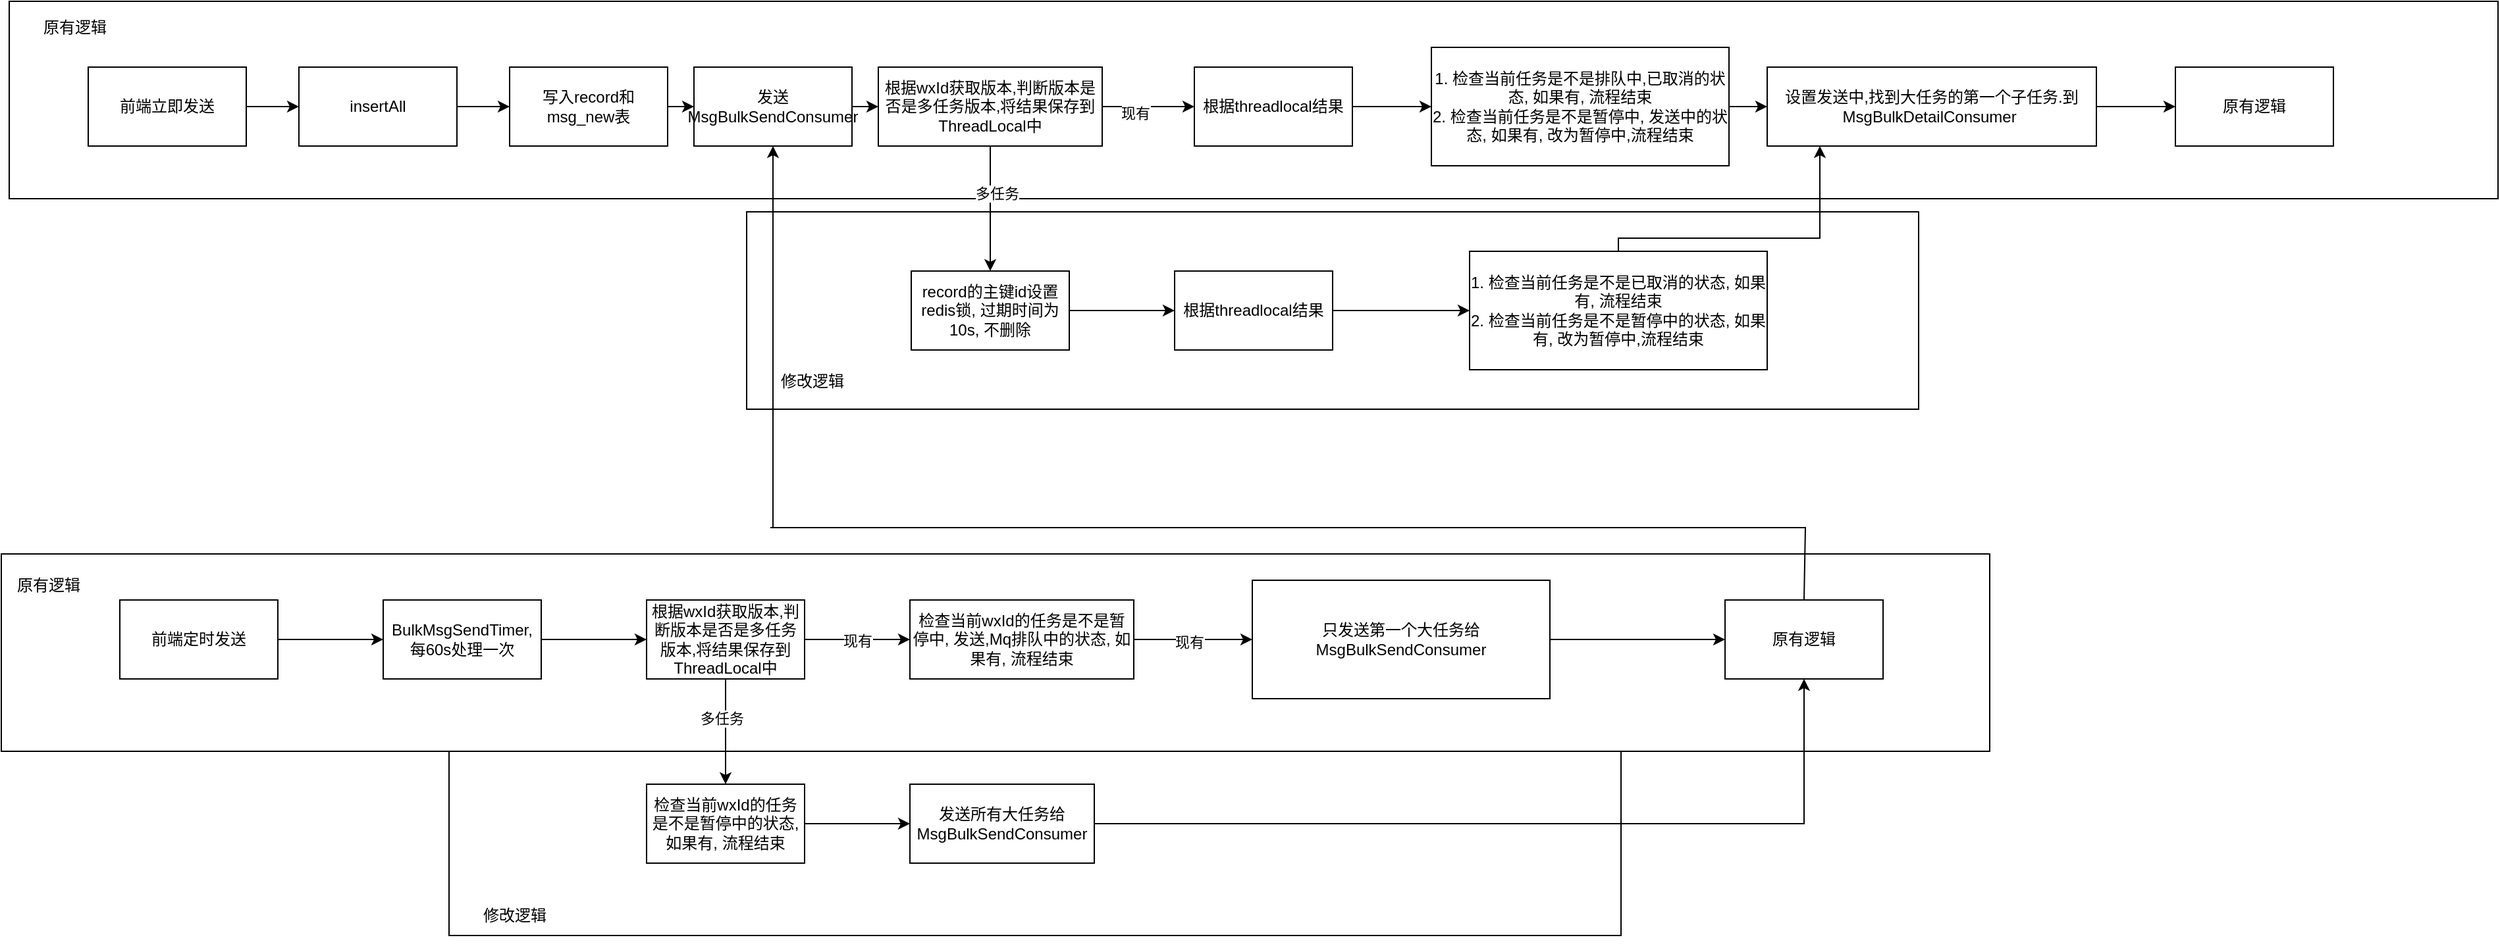 <mxfile version="21.7.1" type="github">
  <diagram name="第 1 页" id="apNaEhyamkYL7sytxcvm">
    <mxGraphModel dx="2985" dy="1558" grid="0" gridSize="10" guides="0" tooltips="1" connect="1" arrows="1" fold="1" page="0" pageScale="1" pageWidth="1169" pageHeight="827" math="0" shadow="0">
      <root>
        <mxCell id="0" />
        <mxCell id="1" parent="0" />
        <mxCell id="iOnOOWXSFDz_phXrUZbb-76" value="" style="rounded=0;whiteSpace=none;html=1;" vertex="1" parent="1">
          <mxGeometry x="394" y="680" width="890" height="140" as="geometry" />
        </mxCell>
        <mxCell id="iOnOOWXSFDz_phXrUZbb-73" value="" style="rounded=0;whiteSpace=none;html=1;" vertex="1" parent="1">
          <mxGeometry x="54" y="530" width="1510" height="150" as="geometry" />
        </mxCell>
        <mxCell id="iOnOOWXSFDz_phXrUZbb-26" value="" style="rounded=0;whiteSpace=none;html=1;" vertex="1" parent="1">
          <mxGeometry x="60" y="110" width="1890" height="150" as="geometry" />
        </mxCell>
        <mxCell id="iOnOOWXSFDz_phXrUZbb-25" value="" style="rounded=0;whiteSpace=none;html=1;" vertex="1" parent="1">
          <mxGeometry x="620" y="270" width="890" height="150" as="geometry" />
        </mxCell>
        <mxCell id="iOnOOWXSFDz_phXrUZbb-3" value="" style="edgeStyle=orthogonalEdgeStyle;rounded=0;orthogonalLoop=1;jettySize=auto;html=1;" edge="1" parent="1" source="iOnOOWXSFDz_phXrUZbb-1" target="iOnOOWXSFDz_phXrUZbb-2">
          <mxGeometry relative="1" as="geometry" />
        </mxCell>
        <mxCell id="iOnOOWXSFDz_phXrUZbb-1" value="前端立即发送" style="rounded=0;whiteSpace=wrap;html=1;" vertex="1" parent="1">
          <mxGeometry x="120" y="160" width="120" height="60" as="geometry" />
        </mxCell>
        <mxCell id="iOnOOWXSFDz_phXrUZbb-5" value="" style="edgeStyle=orthogonalEdgeStyle;rounded=0;orthogonalLoop=1;jettySize=auto;html=1;" edge="1" parent="1" source="iOnOOWXSFDz_phXrUZbb-2" target="iOnOOWXSFDz_phXrUZbb-4">
          <mxGeometry relative="1" as="geometry" />
        </mxCell>
        <mxCell id="iOnOOWXSFDz_phXrUZbb-2" value="insertAll" style="whiteSpace=wrap;html=1;rounded=0;" vertex="1" parent="1">
          <mxGeometry x="280" y="160" width="120" height="60" as="geometry" />
        </mxCell>
        <mxCell id="iOnOOWXSFDz_phXrUZbb-50" value="" style="edgeStyle=orthogonalEdgeStyle;rounded=0;orthogonalLoop=1;jettySize=auto;html=1;" edge="1" parent="1" source="iOnOOWXSFDz_phXrUZbb-4" target="iOnOOWXSFDz_phXrUZbb-49">
          <mxGeometry relative="1" as="geometry" />
        </mxCell>
        <mxCell id="iOnOOWXSFDz_phXrUZbb-4" value="写入record和msg_new表" style="whiteSpace=wrap;html=1;rounded=0;" vertex="1" parent="1">
          <mxGeometry x="440" y="160" width="120" height="60" as="geometry" />
        </mxCell>
        <mxCell id="iOnOOWXSFDz_phXrUZbb-24" value="" style="edgeStyle=orthogonalEdgeStyle;rounded=0;orthogonalLoop=1;jettySize=auto;html=1;" edge="1" parent="1" source="iOnOOWXSFDz_phXrUZbb-6" target="iOnOOWXSFDz_phXrUZbb-23">
          <mxGeometry relative="1" as="geometry" />
        </mxCell>
        <mxCell id="iOnOOWXSFDz_phXrUZbb-42" value="多任务" style="edgeLabel;html=1;align=center;verticalAlign=middle;resizable=0;points=[];" vertex="1" connectable="0" parent="iOnOOWXSFDz_phXrUZbb-24">
          <mxGeometry x="-0.239" y="5" relative="1" as="geometry">
            <mxPoint as="offset" />
          </mxGeometry>
        </mxCell>
        <mxCell id="iOnOOWXSFDz_phXrUZbb-53" value="" style="edgeStyle=orthogonalEdgeStyle;rounded=0;orthogonalLoop=1;jettySize=auto;html=1;" edge="1" parent="1" source="iOnOOWXSFDz_phXrUZbb-6" target="iOnOOWXSFDz_phXrUZbb-52">
          <mxGeometry relative="1" as="geometry" />
        </mxCell>
        <mxCell id="iOnOOWXSFDz_phXrUZbb-54" value="现有" style="edgeLabel;html=1;align=center;verticalAlign=middle;resizable=0;points=[];" vertex="1" connectable="0" parent="iOnOOWXSFDz_phXrUZbb-53">
          <mxGeometry x="-0.302" y="-5" relative="1" as="geometry">
            <mxPoint as="offset" />
          </mxGeometry>
        </mxCell>
        <mxCell id="iOnOOWXSFDz_phXrUZbb-6" value="根据wxId获取版本,判断版本是否是多任务版本,将结果保存到ThreadLocal中" style="whiteSpace=wrap;html=1;rounded=0;" vertex="1" parent="1">
          <mxGeometry x="720" y="160" width="170" height="60" as="geometry" />
        </mxCell>
        <mxCell id="iOnOOWXSFDz_phXrUZbb-12" value="" style="edgeStyle=orthogonalEdgeStyle;rounded=0;orthogonalLoop=1;jettySize=auto;html=1;" edge="1" parent="1" source="iOnOOWXSFDz_phXrUZbb-9" target="iOnOOWXSFDz_phXrUZbb-11">
          <mxGeometry relative="1" as="geometry">
            <Array as="points">
              <mxPoint x="1282" y="290" />
              <mxPoint x="1435" y="290" />
            </Array>
          </mxGeometry>
        </mxCell>
        <mxCell id="iOnOOWXSFDz_phXrUZbb-9" value="1. 检查当前任务是不是已取消的状态, 如果有, 流程结束&lt;br&gt;2. 检查当前任务是不是暂停中的状态, 如果有, 改为暂停中,流程结束" style="whiteSpace=wrap;html=1;rounded=0;" vertex="1" parent="1">
          <mxGeometry x="1169" y="300" width="226" height="90" as="geometry" />
        </mxCell>
        <mxCell id="iOnOOWXSFDz_phXrUZbb-22" value="" style="edgeStyle=orthogonalEdgeStyle;rounded=0;orthogonalLoop=1;jettySize=auto;html=1;" edge="1" parent="1" source="iOnOOWXSFDz_phXrUZbb-11" target="iOnOOWXSFDz_phXrUZbb-21">
          <mxGeometry relative="1" as="geometry" />
        </mxCell>
        <mxCell id="iOnOOWXSFDz_phXrUZbb-11" value="设置发送中,找到大任务的第一个子任务.到MsgBulkDetailConsumer&lt;span style=&quot;background-color: initial;&quot;&gt;&amp;nbsp;&lt;/span&gt;" style="whiteSpace=wrap;html=1;rounded=0;" vertex="1" parent="1">
          <mxGeometry x="1395" y="160" width="250" height="60" as="geometry" />
        </mxCell>
        <mxCell id="iOnOOWXSFDz_phXrUZbb-14" value="" style="edgeStyle=orthogonalEdgeStyle;rounded=0;orthogonalLoop=1;jettySize=auto;html=1;" edge="1" parent="1" source="iOnOOWXSFDz_phXrUZbb-13" target="iOnOOWXSFDz_phXrUZbb-11">
          <mxGeometry relative="1" as="geometry" />
        </mxCell>
        <mxCell id="iOnOOWXSFDz_phXrUZbb-13" value="1. 检查当前任务是不是排队中,已取消的状态, 如果有, 流程结束&lt;br&gt;2. 检查当前任务是不是暂停中, 发送中的状态, 如果有, 改为暂停中,流程结束" style="whiteSpace=wrap;html=1;rounded=0;" vertex="1" parent="1">
          <mxGeometry x="1140" y="145" width="226" height="90" as="geometry" />
        </mxCell>
        <mxCell id="iOnOOWXSFDz_phXrUZbb-21" value="原有逻辑" style="whiteSpace=wrap;html=1;rounded=0;" vertex="1" parent="1">
          <mxGeometry x="1705" y="160" width="120" height="60" as="geometry" />
        </mxCell>
        <mxCell id="iOnOOWXSFDz_phXrUZbb-45" value="" style="edgeStyle=orthogonalEdgeStyle;rounded=0;orthogonalLoop=1;jettySize=auto;html=1;" edge="1" parent="1" source="iOnOOWXSFDz_phXrUZbb-23" target="iOnOOWXSFDz_phXrUZbb-44">
          <mxGeometry relative="1" as="geometry" />
        </mxCell>
        <mxCell id="iOnOOWXSFDz_phXrUZbb-23" value="record的主键id设置redis锁, 过期时间为10s, 不删除" style="whiteSpace=wrap;html=1;rounded=0;" vertex="1" parent="1">
          <mxGeometry x="745" y="315" width="120" height="60" as="geometry" />
        </mxCell>
        <mxCell id="iOnOOWXSFDz_phXrUZbb-27" value="修改逻辑" style="text;html=1;strokeColor=none;fillColor=none;align=center;verticalAlign=middle;whiteSpace=wrap;rounded=0;" vertex="1" parent="1">
          <mxGeometry x="640" y="384" width="60" height="30" as="geometry" />
        </mxCell>
        <mxCell id="iOnOOWXSFDz_phXrUZbb-28" value="原有逻辑" style="text;html=1;strokeColor=none;fillColor=none;align=center;verticalAlign=middle;whiteSpace=wrap;rounded=0;" vertex="1" parent="1">
          <mxGeometry x="80" y="115" width="60" height="30" as="geometry" />
        </mxCell>
        <mxCell id="iOnOOWXSFDz_phXrUZbb-30" value="" style="edgeStyle=orthogonalEdgeStyle;rounded=0;orthogonalLoop=1;jettySize=auto;html=1;" edge="1" parent="1" source="iOnOOWXSFDz_phXrUZbb-31" target="iOnOOWXSFDz_phXrUZbb-33">
          <mxGeometry relative="1" as="geometry" />
        </mxCell>
        <mxCell id="iOnOOWXSFDz_phXrUZbb-31" value="前端定时发送" style="rounded=0;whiteSpace=wrap;html=1;" vertex="1" parent="1">
          <mxGeometry x="144" y="565" width="120" height="60" as="geometry" />
        </mxCell>
        <mxCell id="iOnOOWXSFDz_phXrUZbb-32" value="" style="edgeStyle=orthogonalEdgeStyle;rounded=0;orthogonalLoop=1;jettySize=auto;html=1;" edge="1" parent="1" source="iOnOOWXSFDz_phXrUZbb-33" target="iOnOOWXSFDz_phXrUZbb-35">
          <mxGeometry relative="1" as="geometry" />
        </mxCell>
        <mxCell id="iOnOOWXSFDz_phXrUZbb-33" value="BulkMsgSendTimer, 每60s处理一次" style="whiteSpace=wrap;html=1;rounded=0;" vertex="1" parent="1">
          <mxGeometry x="344" y="565" width="120" height="60" as="geometry" />
        </mxCell>
        <mxCell id="iOnOOWXSFDz_phXrUZbb-34" value="" style="edgeStyle=orthogonalEdgeStyle;rounded=0;orthogonalLoop=1;jettySize=auto;html=1;" edge="1" parent="1" source="iOnOOWXSFDz_phXrUZbb-35" target="iOnOOWXSFDz_phXrUZbb-38">
          <mxGeometry relative="1" as="geometry" />
        </mxCell>
        <mxCell id="iOnOOWXSFDz_phXrUZbb-59" value="现有" style="edgeLabel;html=1;align=center;verticalAlign=middle;resizable=0;points=[];" vertex="1" connectable="0" parent="iOnOOWXSFDz_phXrUZbb-34">
          <mxGeometry y="-1" relative="1" as="geometry">
            <mxPoint as="offset" />
          </mxGeometry>
        </mxCell>
        <mxCell id="iOnOOWXSFDz_phXrUZbb-61" value="" style="edgeStyle=orthogonalEdgeStyle;rounded=0;orthogonalLoop=1;jettySize=auto;html=1;" edge="1" parent="1" source="iOnOOWXSFDz_phXrUZbb-35" target="iOnOOWXSFDz_phXrUZbb-60">
          <mxGeometry relative="1" as="geometry" />
        </mxCell>
        <mxCell id="iOnOOWXSFDz_phXrUZbb-62" value="多任务" style="edgeLabel;html=1;align=center;verticalAlign=middle;resizable=0;points=[];" vertex="1" connectable="0" parent="iOnOOWXSFDz_phXrUZbb-61">
          <mxGeometry x="-0.263" y="-3" relative="1" as="geometry">
            <mxPoint as="offset" />
          </mxGeometry>
        </mxCell>
        <mxCell id="iOnOOWXSFDz_phXrUZbb-35" value="根据wxId获取版本,判断版本是否是多任务版本,将结果保存到ThreadLocal中" style="whiteSpace=wrap;html=1;rounded=0;" vertex="1" parent="1">
          <mxGeometry x="544" y="565" width="120" height="60" as="geometry" />
        </mxCell>
        <mxCell id="iOnOOWXSFDz_phXrUZbb-36" value="" style="edgeStyle=orthogonalEdgeStyle;rounded=0;orthogonalLoop=1;jettySize=auto;html=1;" edge="1" parent="1" source="iOnOOWXSFDz_phXrUZbb-38" target="iOnOOWXSFDz_phXrUZbb-39">
          <mxGeometry relative="1" as="geometry" />
        </mxCell>
        <mxCell id="iOnOOWXSFDz_phXrUZbb-37" value="现有" style="edgeLabel;html=1;align=center;verticalAlign=middle;resizable=0;points=[];" vertex="1" connectable="0" parent="iOnOOWXSFDz_phXrUZbb-36">
          <mxGeometry x="-0.067" y="-1" relative="1" as="geometry">
            <mxPoint y="1" as="offset" />
          </mxGeometry>
        </mxCell>
        <mxCell id="iOnOOWXSFDz_phXrUZbb-38" value="检查当前wxId的任务是不是暂停中, 发送,Mq排队中的状态, 如果有, 流程结束" style="whiteSpace=wrap;html=1;rounded=0;" vertex="1" parent="1">
          <mxGeometry x="744" y="565" width="170" height="60" as="geometry" />
        </mxCell>
        <mxCell id="iOnOOWXSFDz_phXrUZbb-66" value="" style="edgeStyle=orthogonalEdgeStyle;rounded=0;orthogonalLoop=1;jettySize=auto;html=1;" edge="1" parent="1" source="iOnOOWXSFDz_phXrUZbb-39" target="iOnOOWXSFDz_phXrUZbb-65">
          <mxGeometry relative="1" as="geometry" />
        </mxCell>
        <mxCell id="iOnOOWXSFDz_phXrUZbb-39" value="只发送第一个大任务给MsgBulkSendConsumer" style="whiteSpace=wrap;html=1;rounded=0;" vertex="1" parent="1">
          <mxGeometry x="1004" y="550" width="226" height="90" as="geometry" />
        </mxCell>
        <mxCell id="iOnOOWXSFDz_phXrUZbb-46" value="" style="edgeStyle=orthogonalEdgeStyle;rounded=0;orthogonalLoop=1;jettySize=auto;html=1;" edge="1" parent="1" source="iOnOOWXSFDz_phXrUZbb-44" target="iOnOOWXSFDz_phXrUZbb-9">
          <mxGeometry relative="1" as="geometry" />
        </mxCell>
        <mxCell id="iOnOOWXSFDz_phXrUZbb-44" value="根据threadlocal结果" style="whiteSpace=wrap;html=1;rounded=0;" vertex="1" parent="1">
          <mxGeometry x="945" y="315" width="120" height="60" as="geometry" />
        </mxCell>
        <mxCell id="iOnOOWXSFDz_phXrUZbb-49" value="发送MsgBulkSendConsumer" style="whiteSpace=wrap;html=1;rounded=0;" vertex="1" parent="1">
          <mxGeometry x="580" y="160" width="120" height="60" as="geometry" />
        </mxCell>
        <mxCell id="iOnOOWXSFDz_phXrUZbb-51" value="" style="endArrow=classic;html=1;rounded=0;exitX=1;exitY=0.5;exitDx=0;exitDy=0;entryX=0;entryY=0.5;entryDx=0;entryDy=0;" edge="1" parent="1" source="iOnOOWXSFDz_phXrUZbb-49" target="iOnOOWXSFDz_phXrUZbb-6">
          <mxGeometry width="50" height="50" relative="1" as="geometry">
            <mxPoint x="830" y="360" as="sourcePoint" />
            <mxPoint x="880" y="310" as="targetPoint" />
          </mxGeometry>
        </mxCell>
        <mxCell id="iOnOOWXSFDz_phXrUZbb-58" value="" style="edgeStyle=orthogonalEdgeStyle;rounded=0;orthogonalLoop=1;jettySize=auto;html=1;" edge="1" parent="1" source="iOnOOWXSFDz_phXrUZbb-52" target="iOnOOWXSFDz_phXrUZbb-13">
          <mxGeometry relative="1" as="geometry" />
        </mxCell>
        <mxCell id="iOnOOWXSFDz_phXrUZbb-52" value="根据threadlocal结果" style="whiteSpace=wrap;html=1;rounded=0;" vertex="1" parent="1">
          <mxGeometry x="960" y="160" width="120" height="60" as="geometry" />
        </mxCell>
        <mxCell id="iOnOOWXSFDz_phXrUZbb-64" value="" style="edgeStyle=orthogonalEdgeStyle;rounded=0;orthogonalLoop=1;jettySize=auto;html=1;" edge="1" parent="1" source="iOnOOWXSFDz_phXrUZbb-60" target="iOnOOWXSFDz_phXrUZbb-63">
          <mxGeometry relative="1" as="geometry" />
        </mxCell>
        <mxCell id="iOnOOWXSFDz_phXrUZbb-60" value="检查当前wxId的任务是不是暂停中的状态, 如果有, 流程结束" style="whiteSpace=wrap;html=1;rounded=0;" vertex="1" parent="1">
          <mxGeometry x="544" y="705" width="120" height="60" as="geometry" />
        </mxCell>
        <mxCell id="iOnOOWXSFDz_phXrUZbb-68" value="" style="edgeStyle=orthogonalEdgeStyle;rounded=0;orthogonalLoop=1;jettySize=auto;html=1;entryX=0.5;entryY=1;entryDx=0;entryDy=0;exitX=1;exitY=0.5;exitDx=0;exitDy=0;" edge="1" parent="1" source="iOnOOWXSFDz_phXrUZbb-63" target="iOnOOWXSFDz_phXrUZbb-65">
          <mxGeometry relative="1" as="geometry">
            <mxPoint x="974" y="735" as="targetPoint" />
          </mxGeometry>
        </mxCell>
        <mxCell id="iOnOOWXSFDz_phXrUZbb-63" value="发送所有大任务给MsgBulkSendConsumer" style="whiteSpace=wrap;html=1;rounded=0;" vertex="1" parent="1">
          <mxGeometry x="744" y="705" width="140" height="60" as="geometry" />
        </mxCell>
        <mxCell id="iOnOOWXSFDz_phXrUZbb-65" value="原有逻辑" style="whiteSpace=wrap;html=1;rounded=0;" vertex="1" parent="1">
          <mxGeometry x="1363" y="565" width="120" height="60" as="geometry" />
        </mxCell>
        <mxCell id="iOnOOWXSFDz_phXrUZbb-71" value="" style="endArrow=classic;html=1;rounded=0;" edge="1" parent="1" target="iOnOOWXSFDz_phXrUZbb-49">
          <mxGeometry width="50" height="50" relative="1" as="geometry">
            <mxPoint x="640" y="510" as="sourcePoint" />
            <mxPoint x="720" y="440" as="targetPoint" />
          </mxGeometry>
        </mxCell>
        <mxCell id="iOnOOWXSFDz_phXrUZbb-72" value="" style="endArrow=none;html=1;rounded=0;entryX=0.5;entryY=0;entryDx=0;entryDy=0;" edge="1" parent="1" target="iOnOOWXSFDz_phXrUZbb-65">
          <mxGeometry width="50" height="50" relative="1" as="geometry">
            <mxPoint x="638" y="510" as="sourcePoint" />
            <mxPoint x="804" y="440" as="targetPoint" />
            <Array as="points">
              <mxPoint x="1424" y="510" />
            </Array>
          </mxGeometry>
        </mxCell>
        <mxCell id="iOnOOWXSFDz_phXrUZbb-74" value="&lt;span style=&quot;color: rgb(0, 0, 0); font-family: Helvetica; font-size: 12px; font-style: normal; font-variant-ligatures: normal; font-variant-caps: normal; font-weight: 400; letter-spacing: normal; orphans: 2; text-align: center; text-indent: 0px; text-transform: none; widows: 2; word-spacing: 0px; -webkit-text-stroke-width: 0px; background-color: rgb(251, 251, 251); text-decoration-thickness: initial; text-decoration-style: initial; text-decoration-color: initial; float: none; display: inline !important;&quot;&gt;原有逻辑&lt;/span&gt;" style="text;whiteSpace=wrap;html=1;" vertex="1" parent="1">
          <mxGeometry x="64" y="540" width="80" height="40" as="geometry" />
        </mxCell>
        <mxCell id="iOnOOWXSFDz_phXrUZbb-75" value="修改逻辑" style="text;html=1;strokeColor=none;fillColor=none;align=center;verticalAlign=middle;whiteSpace=wrap;rounded=0;" vertex="1" parent="1">
          <mxGeometry x="414" y="790" width="60" height="30" as="geometry" />
        </mxCell>
        <mxCell id="iOnOOWXSFDz_phXrUZbb-78" style="edgeStyle=orthogonalEdgeStyle;rounded=0;orthogonalLoop=1;jettySize=auto;html=1;exitX=0.5;exitY=1;exitDx=0;exitDy=0;" edge="1" parent="1" source="iOnOOWXSFDz_phXrUZbb-76" target="iOnOOWXSFDz_phXrUZbb-76">
          <mxGeometry relative="1" as="geometry" />
        </mxCell>
      </root>
    </mxGraphModel>
  </diagram>
</mxfile>
